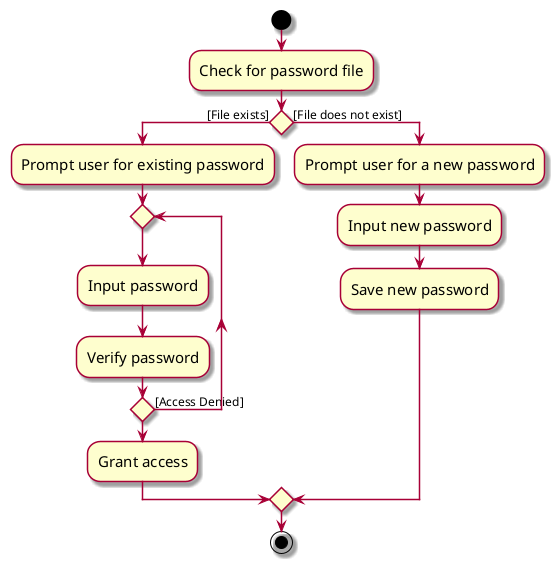 @startuml
|User|
skin rose
skinparam ActivityFontSize 15
skinparam ArrowFontSize 12
start
:Check for password file;

if () then ([File exists])
    :Prompt user for existing password;
    repeat
        :Input password;
        :Verify password;
    repeat while () is ([Access Denied])
    :Grant access;
else ([File does not exist])
    :Prompt user for a new password;
    :Input new password;
    :Save new password;
endif

stop
@enduml
